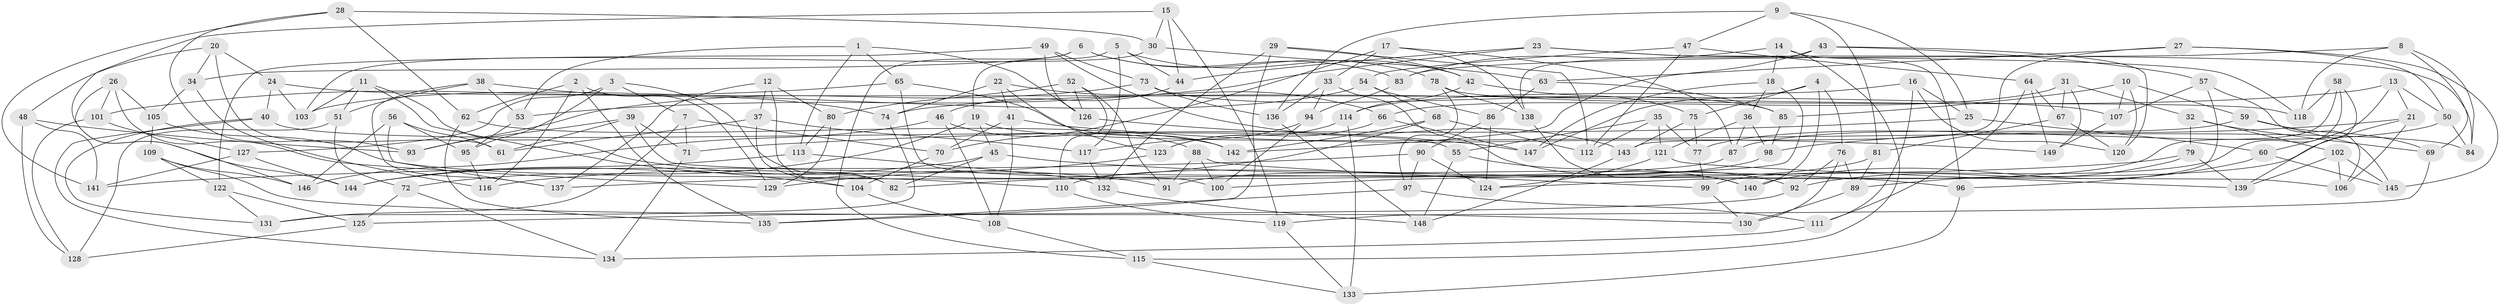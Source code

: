 // coarse degree distribution, {3: 0.18181818181818182, 4: 0.22727272727272727, 5: 0.13636363636363635, 7: 0.09090909090909091, 9: 0.045454545454545456, 10: 0.09090909090909091, 6: 0.045454545454545456, 8: 0.06818181818181818, 13: 0.045454545454545456, 12: 0.045454545454545456, 2: 0.022727272727272728}
// Generated by graph-tools (version 1.1) at 2025/01/03/04/25 22:01:41]
// undirected, 149 vertices, 298 edges
graph export_dot {
graph [start="1"]
  node [color=gray90,style=filled];
  1;
  2;
  3;
  4;
  5;
  6;
  7;
  8;
  9;
  10;
  11;
  12;
  13;
  14;
  15;
  16;
  17;
  18;
  19;
  20;
  21;
  22;
  23;
  24;
  25;
  26;
  27;
  28;
  29;
  30;
  31;
  32;
  33;
  34;
  35;
  36;
  37;
  38;
  39;
  40;
  41;
  42;
  43;
  44;
  45;
  46;
  47;
  48;
  49;
  50;
  51;
  52;
  53;
  54;
  55;
  56;
  57;
  58;
  59;
  60;
  61;
  62;
  63;
  64;
  65;
  66;
  67;
  68;
  69;
  70;
  71;
  72;
  73;
  74;
  75;
  76;
  77;
  78;
  79;
  80;
  81;
  82;
  83;
  84;
  85;
  86;
  87;
  88;
  89;
  90;
  91;
  92;
  93;
  94;
  95;
  96;
  97;
  98;
  99;
  100;
  101;
  102;
  103;
  104;
  105;
  106;
  107;
  108;
  109;
  110;
  111;
  112;
  113;
  114;
  115;
  116;
  117;
  118;
  119;
  120;
  121;
  122;
  123;
  124;
  125;
  126;
  127;
  128;
  129;
  130;
  131;
  132;
  133;
  134;
  135;
  136;
  137;
  138;
  139;
  140;
  141;
  142;
  143;
  144;
  145;
  146;
  147;
  148;
  149;
  1 -- 53;
  1 -- 113;
  1 -- 126;
  1 -- 65;
  2 -- 129;
  2 -- 62;
  2 -- 135;
  2 -- 116;
  3 -- 82;
  3 -- 127;
  3 -- 95;
  3 -- 7;
  4 -- 76;
  4 -- 140;
  4 -- 75;
  4 -- 147;
  5 -- 19;
  5 -- 42;
  5 -- 117;
  5 -- 44;
  6 -- 78;
  6 -- 34;
  6 -- 83;
  6 -- 115;
  7 -- 70;
  7 -- 71;
  7 -- 131;
  8 -- 83;
  8 -- 69;
  8 -- 118;
  8 -- 84;
  9 -- 47;
  9 -- 81;
  9 -- 136;
  9 -- 25;
  10 -- 59;
  10 -- 120;
  10 -- 107;
  10 -- 85;
  11 -- 51;
  11 -- 103;
  11 -- 91;
  11 -- 104;
  12 -- 137;
  12 -- 80;
  12 -- 82;
  12 -- 37;
  13 -- 21;
  13 -- 74;
  13 -- 50;
  13 -- 60;
  14 -- 18;
  14 -- 115;
  14 -- 96;
  14 -- 83;
  15 -- 119;
  15 -- 30;
  15 -- 144;
  15 -- 44;
  16 -- 25;
  16 -- 114;
  16 -- 120;
  16 -- 111;
  17 -- 33;
  17 -- 138;
  17 -- 87;
  17 -- 70;
  18 -- 36;
  18 -- 147;
  18 -- 100;
  19 -- 45;
  19 -- 72;
  19 -- 84;
  20 -- 61;
  20 -- 48;
  20 -- 34;
  20 -- 24;
  21 -- 89;
  21 -- 98;
  21 -- 106;
  22 -- 123;
  22 -- 66;
  22 -- 74;
  22 -- 41;
  23 -- 53;
  23 -- 44;
  23 -- 84;
  23 -- 118;
  24 -- 40;
  24 -- 107;
  24 -- 103;
  25 -- 71;
  25 -- 60;
  26 -- 101;
  26 -- 129;
  26 -- 105;
  26 -- 146;
  27 -- 143;
  27 -- 145;
  27 -- 50;
  27 -- 63;
  28 -- 93;
  28 -- 141;
  28 -- 62;
  28 -- 30;
  29 -- 42;
  29 -- 135;
  29 -- 132;
  29 -- 112;
  30 -- 103;
  30 -- 63;
  31 -- 67;
  31 -- 149;
  31 -- 66;
  31 -- 32;
  32 -- 79;
  32 -- 69;
  32 -- 102;
  33 -- 94;
  33 -- 136;
  33 -- 92;
  34 -- 105;
  34 -- 116;
  35 -- 121;
  35 -- 55;
  35 -- 112;
  35 -- 77;
  36 -- 121;
  36 -- 98;
  36 -- 87;
  37 -- 61;
  37 -- 117;
  37 -- 104;
  38 -- 51;
  38 -- 137;
  38 -- 53;
  38 -- 74;
  39 -- 93;
  39 -- 106;
  39 -- 71;
  39 -- 61;
  40 -- 131;
  40 -- 55;
  40 -- 134;
  41 -- 149;
  41 -- 70;
  41 -- 108;
  42 -- 75;
  42 -- 114;
  43 -- 138;
  43 -- 57;
  43 -- 142;
  43 -- 120;
  44 -- 46;
  45 -- 82;
  45 -- 96;
  45 -- 144;
  46 -- 88;
  46 -- 146;
  46 -- 108;
  47 -- 64;
  47 -- 54;
  47 -- 112;
  48 -- 128;
  48 -- 93;
  48 -- 141;
  49 -- 143;
  49 -- 122;
  49 -- 126;
  49 -- 73;
  50 -- 84;
  50 -- 77;
  51 -- 72;
  51 -- 128;
  52 -- 91;
  52 -- 126;
  52 -- 110;
  52 -- 80;
  53 -- 95;
  54 -- 86;
  54 -- 68;
  54 -- 103;
  55 -- 148;
  55 -- 140;
  56 -- 146;
  56 -- 137;
  56 -- 61;
  56 -- 95;
  57 -- 96;
  57 -- 107;
  57 -- 106;
  58 -- 124;
  58 -- 139;
  58 -- 99;
  58 -- 118;
  59 -- 145;
  59 -- 87;
  59 -- 69;
  60 -- 145;
  60 -- 140;
  62 -- 142;
  62 -- 135;
  63 -- 86;
  63 -- 85;
  64 -- 67;
  64 -- 111;
  64 -- 149;
  65 -- 100;
  65 -- 101;
  65 -- 142;
  66 -- 147;
  66 -- 123;
  67 -- 120;
  67 -- 81;
  68 -- 116;
  68 -- 112;
  68 -- 142;
  69 -- 119;
  70 -- 104;
  71 -- 134;
  72 -- 134;
  72 -- 125;
  73 -- 136;
  73 -- 85;
  73 -- 93;
  74 -- 131;
  75 -- 77;
  75 -- 143;
  76 -- 92;
  76 -- 130;
  76 -- 89;
  77 -- 99;
  78 -- 97;
  78 -- 118;
  78 -- 138;
  79 -- 82;
  79 -- 139;
  79 -- 92;
  80 -- 129;
  80 -- 113;
  81 -- 89;
  81 -- 91;
  83 -- 94;
  85 -- 98;
  86 -- 124;
  86 -- 90;
  87 -- 137;
  88 -- 99;
  88 -- 100;
  88 -- 91;
  89 -- 130;
  90 -- 141;
  90 -- 97;
  90 -- 124;
  92 -- 125;
  94 -- 117;
  94 -- 100;
  95 -- 116;
  96 -- 133;
  97 -- 135;
  97 -- 111;
  98 -- 110;
  99 -- 130;
  101 -- 128;
  101 -- 127;
  102 -- 139;
  102 -- 106;
  102 -- 145;
  104 -- 108;
  105 -- 109;
  105 -- 110;
  107 -- 149;
  108 -- 115;
  109 -- 122;
  109 -- 146;
  109 -- 130;
  110 -- 119;
  111 -- 134;
  113 -- 144;
  113 -- 132;
  114 -- 123;
  114 -- 133;
  115 -- 133;
  117 -- 132;
  119 -- 133;
  121 -- 124;
  121 -- 139;
  122 -- 131;
  122 -- 125;
  123 -- 129;
  125 -- 128;
  126 -- 147;
  127 -- 141;
  127 -- 144;
  132 -- 148;
  136 -- 148;
  138 -- 140;
  143 -- 148;
}
